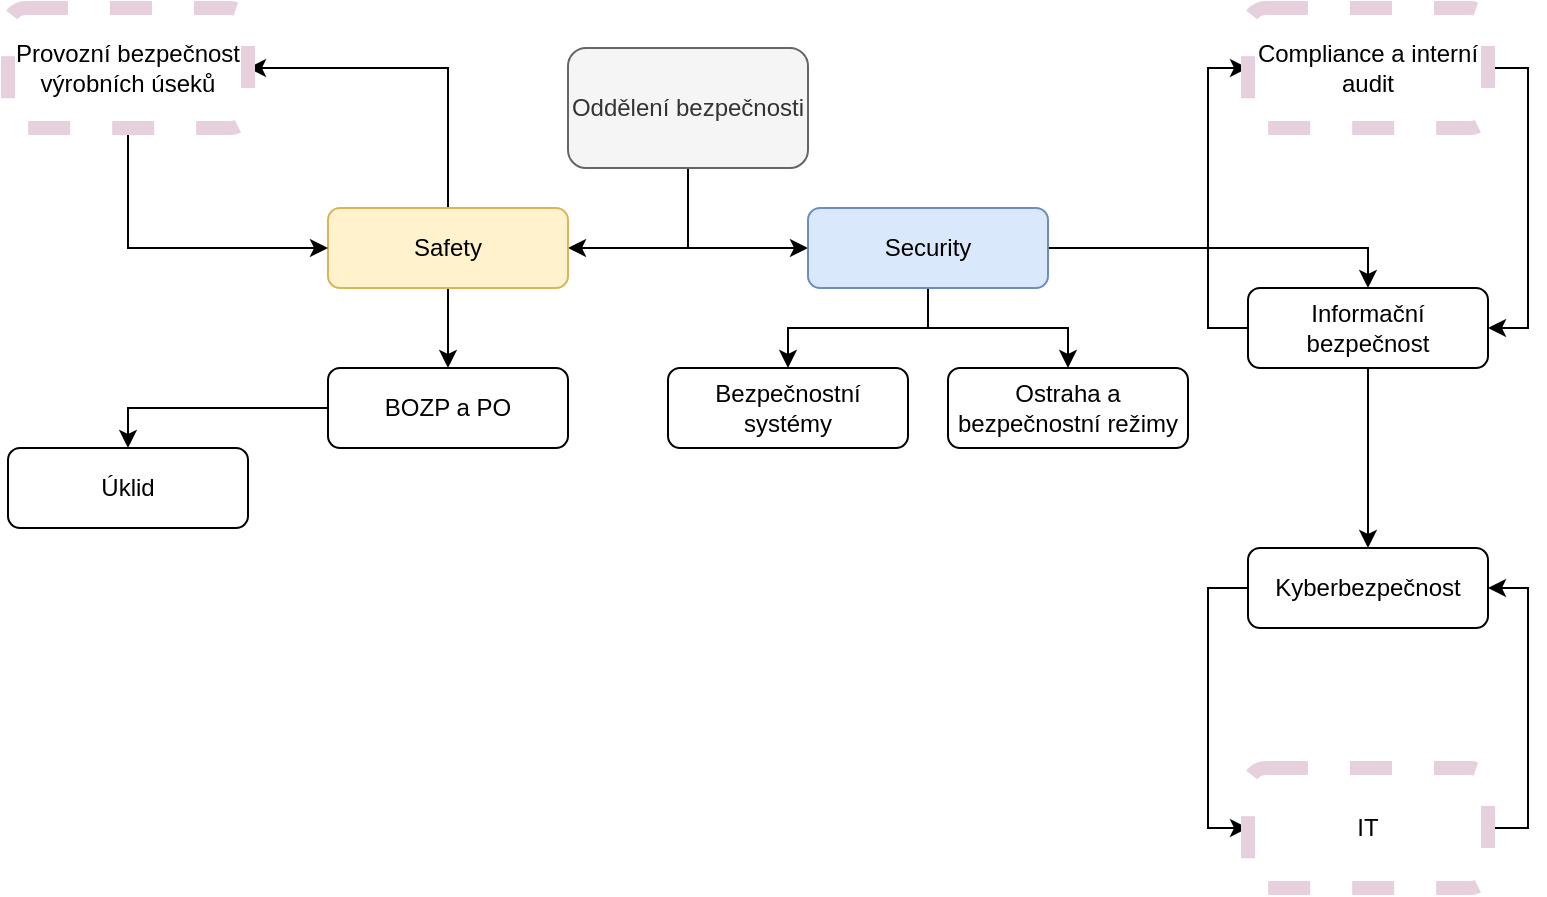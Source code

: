 <mxfile version="21.0.6" type="github"><diagram name="Stránka-1" id="Kb5WVo01xV4JrQjYjkd-"><mxGraphModel dx="954" dy="563" grid="1" gridSize="10" guides="1" tooltips="1" connect="1" arrows="1" fold="1" page="1" pageScale="1" pageWidth="827" pageHeight="1169" math="0" shadow="0"><root><mxCell id="0"/><mxCell id="1" parent="0"/><mxCell id="pZIV0AlQ5g3QWHhKsfgq-18" style="edgeStyle=orthogonalEdgeStyle;rounded=0;orthogonalLoop=1;jettySize=auto;html=1;exitX=0.5;exitY=1;exitDx=0;exitDy=0;entryX=1;entryY=0.5;entryDx=0;entryDy=0;" edge="1" parent="1" source="pZIV0AlQ5g3QWHhKsfgq-1" target="pZIV0AlQ5g3QWHhKsfgq-2"><mxGeometry relative="1" as="geometry"/></mxCell><mxCell id="pZIV0AlQ5g3QWHhKsfgq-19" style="edgeStyle=orthogonalEdgeStyle;rounded=0;orthogonalLoop=1;jettySize=auto;html=1;exitX=0.5;exitY=1;exitDx=0;exitDy=0;entryX=0;entryY=0.5;entryDx=0;entryDy=0;" edge="1" parent="1" source="pZIV0AlQ5g3QWHhKsfgq-1" target="pZIV0AlQ5g3QWHhKsfgq-3"><mxGeometry relative="1" as="geometry"/></mxCell><mxCell id="pZIV0AlQ5g3QWHhKsfgq-1" value="Oddělení bezpečnosti" style="rounded=1;whiteSpace=wrap;html=1;fillColor=#f5f5f5;fontColor=#333333;strokeColor=#666666;" vertex="1" parent="1"><mxGeometry x="340" y="40" width="120" height="60" as="geometry"/></mxCell><mxCell id="pZIV0AlQ5g3QWHhKsfgq-20" style="edgeStyle=orthogonalEdgeStyle;rounded=0;orthogonalLoop=1;jettySize=auto;html=1;exitX=0.5;exitY=1;exitDx=0;exitDy=0;entryX=0.5;entryY=0;entryDx=0;entryDy=0;" edge="1" parent="1" source="pZIV0AlQ5g3QWHhKsfgq-2" target="pZIV0AlQ5g3QWHhKsfgq-16"><mxGeometry relative="1" as="geometry"/></mxCell><mxCell id="pZIV0AlQ5g3QWHhKsfgq-25" style="edgeStyle=orthogonalEdgeStyle;rounded=0;orthogonalLoop=1;jettySize=auto;html=1;exitX=0.5;exitY=0;exitDx=0;exitDy=0;entryX=1;entryY=0.5;entryDx=0;entryDy=0;" edge="1" parent="1" source="pZIV0AlQ5g3QWHhKsfgq-2" target="pZIV0AlQ5g3QWHhKsfgq-23"><mxGeometry relative="1" as="geometry"/></mxCell><mxCell id="pZIV0AlQ5g3QWHhKsfgq-2" value="Safety" style="rounded=1;whiteSpace=wrap;html=1;fillColor=#fff2cc;strokeColor=#d6b656;" vertex="1" parent="1"><mxGeometry x="220" y="120" width="120" height="40" as="geometry"/></mxCell><mxCell id="pZIV0AlQ5g3QWHhKsfgq-11" style="edgeStyle=orthogonalEdgeStyle;rounded=0;orthogonalLoop=1;jettySize=auto;html=1;exitX=1;exitY=0.5;exitDx=0;exitDy=0;entryX=0.5;entryY=0;entryDx=0;entryDy=0;" edge="1" parent="1" source="pZIV0AlQ5g3QWHhKsfgq-3" target="pZIV0AlQ5g3QWHhKsfgq-9"><mxGeometry relative="1" as="geometry"/></mxCell><mxCell id="pZIV0AlQ5g3QWHhKsfgq-12" style="edgeStyle=orthogonalEdgeStyle;rounded=0;orthogonalLoop=1;jettySize=auto;html=1;exitX=0.5;exitY=1;exitDx=0;exitDy=0;" edge="1" parent="1" source="pZIV0AlQ5g3QWHhKsfgq-3" target="pZIV0AlQ5g3QWHhKsfgq-8"><mxGeometry relative="1" as="geometry"/></mxCell><mxCell id="pZIV0AlQ5g3QWHhKsfgq-15" style="edgeStyle=orthogonalEdgeStyle;rounded=0;orthogonalLoop=1;jettySize=auto;html=1;exitX=0.5;exitY=1;exitDx=0;exitDy=0;entryX=0.5;entryY=0;entryDx=0;entryDy=0;" edge="1" parent="1" source="pZIV0AlQ5g3QWHhKsfgq-3" target="pZIV0AlQ5g3QWHhKsfgq-13"><mxGeometry relative="1" as="geometry"/></mxCell><mxCell id="pZIV0AlQ5g3QWHhKsfgq-3" value="Security" style="rounded=1;whiteSpace=wrap;html=1;fillColor=#dae8fc;strokeColor=#6c8ebf;" vertex="1" parent="1"><mxGeometry x="460" y="120" width="120" height="40" as="geometry"/></mxCell><mxCell id="pZIV0AlQ5g3QWHhKsfgq-30" style="edgeStyle=orthogonalEdgeStyle;rounded=0;orthogonalLoop=1;jettySize=auto;html=1;exitX=0;exitY=0.5;exitDx=0;exitDy=0;entryX=0;entryY=0.5;entryDx=0;entryDy=0;" edge="1" parent="1" source="pZIV0AlQ5g3QWHhKsfgq-5" target="pZIV0AlQ5g3QWHhKsfgq-26"><mxGeometry relative="1" as="geometry"/></mxCell><mxCell id="pZIV0AlQ5g3QWHhKsfgq-5" value="Kyberbezpečnost" style="rounded=1;whiteSpace=wrap;html=1;" vertex="1" parent="1"><mxGeometry x="680" y="290" width="120" height="40" as="geometry"/></mxCell><mxCell id="pZIV0AlQ5g3QWHhKsfgq-6" value="Úklid" style="rounded=1;whiteSpace=wrap;html=1;" vertex="1" parent="1"><mxGeometry x="60" y="240" width="120" height="40" as="geometry"/></mxCell><mxCell id="pZIV0AlQ5g3QWHhKsfgq-8" value="Ostraha a bezpečnostní režimy" style="rounded=1;whiteSpace=wrap;html=1;" vertex="1" parent="1"><mxGeometry x="530" y="200" width="120" height="40" as="geometry"/></mxCell><mxCell id="pZIV0AlQ5g3QWHhKsfgq-10" style="edgeStyle=orthogonalEdgeStyle;rounded=0;orthogonalLoop=1;jettySize=auto;html=1;exitX=0.5;exitY=1;exitDx=0;exitDy=0;entryX=0.5;entryY=0;entryDx=0;entryDy=0;" edge="1" parent="1" source="pZIV0AlQ5g3QWHhKsfgq-9" target="pZIV0AlQ5g3QWHhKsfgq-5"><mxGeometry relative="1" as="geometry"/></mxCell><mxCell id="pZIV0AlQ5g3QWHhKsfgq-32" style="edgeStyle=orthogonalEdgeStyle;rounded=0;orthogonalLoop=1;jettySize=auto;html=1;exitX=0;exitY=0.5;exitDx=0;exitDy=0;entryX=0;entryY=0.5;entryDx=0;entryDy=0;" edge="1" parent="1" source="pZIV0AlQ5g3QWHhKsfgq-9" target="pZIV0AlQ5g3QWHhKsfgq-28"><mxGeometry relative="1" as="geometry"/></mxCell><mxCell id="pZIV0AlQ5g3QWHhKsfgq-9" value="Informační bezpečnost" style="rounded=1;whiteSpace=wrap;html=1;" vertex="1" parent="1"><mxGeometry x="680" y="160" width="120" height="40" as="geometry"/></mxCell><mxCell id="pZIV0AlQ5g3QWHhKsfgq-13" value="Bezpečnostní systémy" style="rounded=1;whiteSpace=wrap;html=1;" vertex="1" parent="1"><mxGeometry x="390" y="200" width="120" height="40" as="geometry"/></mxCell><mxCell id="pZIV0AlQ5g3QWHhKsfgq-21" style="edgeStyle=orthogonalEdgeStyle;rounded=0;orthogonalLoop=1;jettySize=auto;html=1;exitX=0;exitY=0.5;exitDx=0;exitDy=0;entryX=0.5;entryY=0;entryDx=0;entryDy=0;" edge="1" parent="1" source="pZIV0AlQ5g3QWHhKsfgq-16" target="pZIV0AlQ5g3QWHhKsfgq-6"><mxGeometry relative="1" as="geometry"/></mxCell><mxCell id="pZIV0AlQ5g3QWHhKsfgq-16" value="BOZP a PO" style="rounded=1;whiteSpace=wrap;html=1;" vertex="1" parent="1"><mxGeometry x="220" y="200" width="120" height="40" as="geometry"/></mxCell><mxCell id="pZIV0AlQ5g3QWHhKsfgq-24" style="edgeStyle=orthogonalEdgeStyle;rounded=0;orthogonalLoop=1;jettySize=auto;html=1;exitX=0.5;exitY=1;exitDx=0;exitDy=0;entryX=0;entryY=0.5;entryDx=0;entryDy=0;" edge="1" parent="1" source="pZIV0AlQ5g3QWHhKsfgq-23" target="pZIV0AlQ5g3QWHhKsfgq-2"><mxGeometry relative="1" as="geometry"/></mxCell><mxCell id="pZIV0AlQ5g3QWHhKsfgq-23" value="Provozní bezpečnost výrobních úseků" style="rounded=1;whiteSpace=wrap;html=1;dashed=1;strokeColor=#E6D0DE;strokeWidth=7;" vertex="1" parent="1"><mxGeometry x="60" y="20" width="120" height="60" as="geometry"/></mxCell><mxCell id="pZIV0AlQ5g3QWHhKsfgq-31" style="edgeStyle=orthogonalEdgeStyle;rounded=0;orthogonalLoop=1;jettySize=auto;html=1;exitX=1;exitY=0.5;exitDx=0;exitDy=0;entryX=1;entryY=0.5;entryDx=0;entryDy=0;" edge="1" parent="1" source="pZIV0AlQ5g3QWHhKsfgq-26" target="pZIV0AlQ5g3QWHhKsfgq-5"><mxGeometry relative="1" as="geometry"/></mxCell><mxCell id="pZIV0AlQ5g3QWHhKsfgq-26" value="IT" style="rounded=1;whiteSpace=wrap;html=1;dashed=1;strokeColor=#E6D0DE;strokeWidth=7;" vertex="1" parent="1"><mxGeometry x="680" y="400" width="120" height="60" as="geometry"/></mxCell><mxCell id="pZIV0AlQ5g3QWHhKsfgq-33" style="edgeStyle=orthogonalEdgeStyle;rounded=0;orthogonalLoop=1;jettySize=auto;html=1;exitX=1;exitY=0.5;exitDx=0;exitDy=0;entryX=1;entryY=0.5;entryDx=0;entryDy=0;" edge="1" parent="1" source="pZIV0AlQ5g3QWHhKsfgq-28" target="pZIV0AlQ5g3QWHhKsfgq-9"><mxGeometry relative="1" as="geometry"/></mxCell><mxCell id="pZIV0AlQ5g3QWHhKsfgq-28" value="Compliance a interní audit" style="rounded=1;whiteSpace=wrap;html=1;dashed=1;strokeColor=#E6D0DE;strokeWidth=7;" vertex="1" parent="1"><mxGeometry x="680" y="20" width="120" height="60" as="geometry"/></mxCell></root></mxGraphModel></diagram></mxfile>
